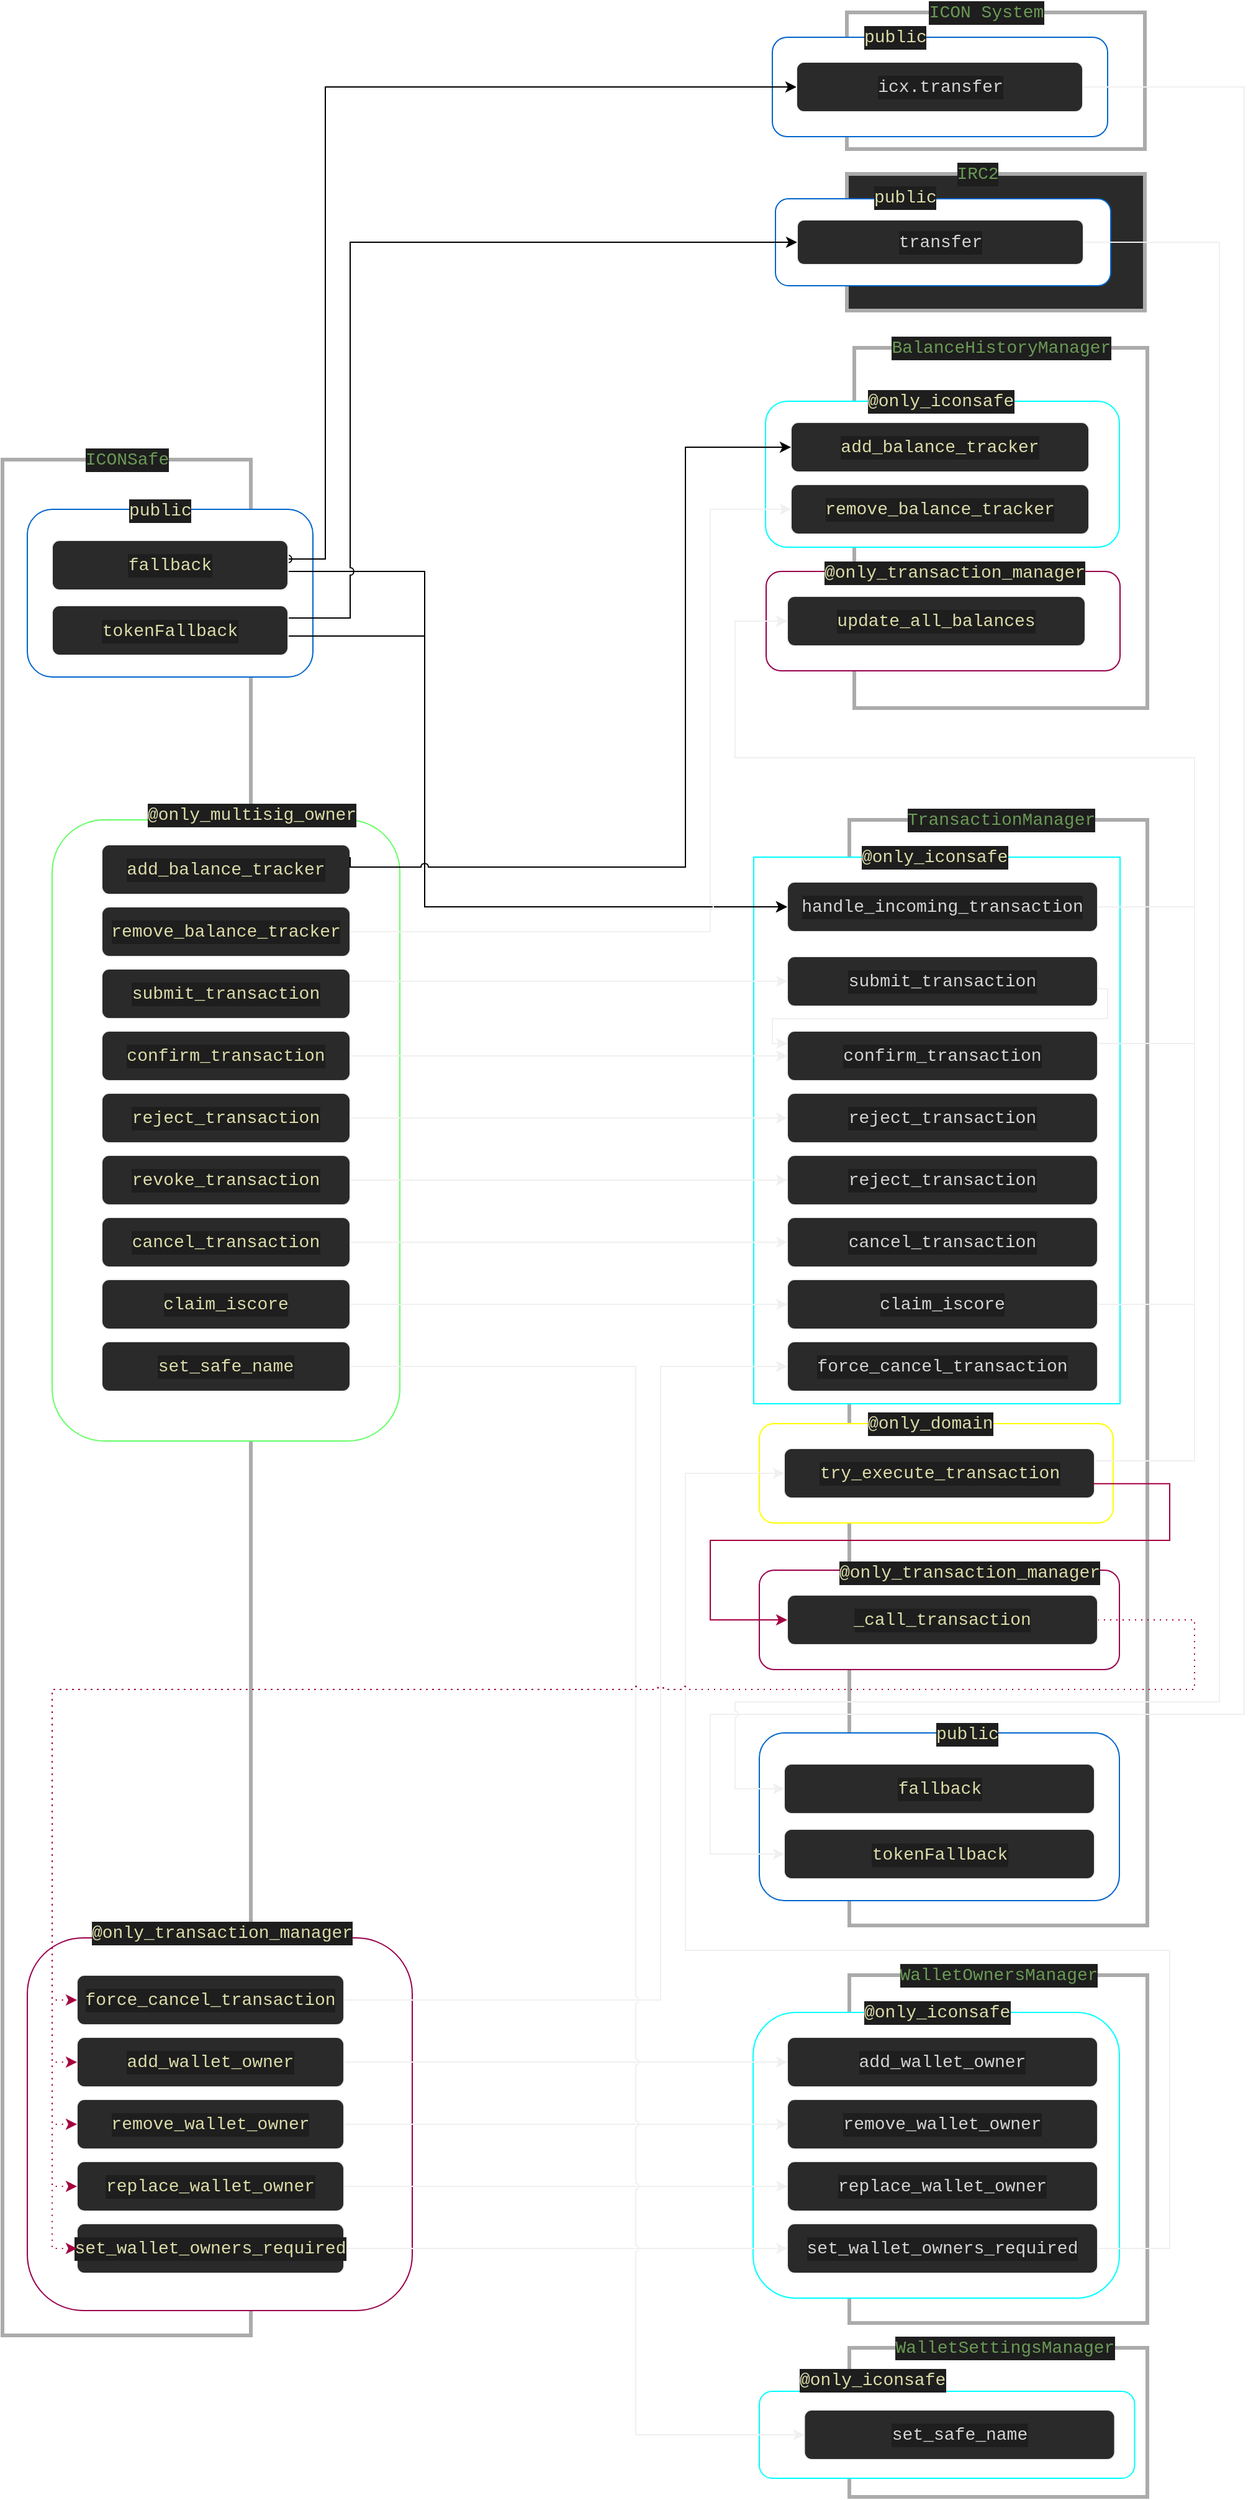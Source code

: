 <mxfile version="14.2.9" type="device"><diagram id="3PLx6Z9ezCaExIfPSAPc" name="Page-1"><mxGraphModel dx="4264" dy="1872" grid="1" gridSize="10" guides="1" tooltips="1" connect="1" arrows="1" fold="1" page="1" pageScale="1" pageWidth="827" pageHeight="1169" math="0" shadow="0"><root><mxCell id="0"/><mxCell id="1" parent="0"/><mxCell id="KZ_YXVSTUZwmp1JIimxq-86" value="" style="rounded=0;whiteSpace=wrap;html=1;strokeColor=#ABABAB;strokeWidth=3;" vertex="1" parent="1"><mxGeometry x="612" y="1910" width="240" height="120" as="geometry"/></mxCell><mxCell id="KZ_YXVSTUZwmp1JIimxq-148" value="" style="rounded=1;whiteSpace=wrap;html=1;strokeColor=#00FFFF;glass=0;" vertex="1" parent="1"><mxGeometry x="539.5" y="1945" width="302.25" height="70" as="geometry"/></mxCell><mxCell id="KZ_YXVSTUZwmp1JIimxq-20" value="" style="rounded=0;whiteSpace=wrap;html=1;fillColor=#2a2a2a;strokeColor=#ABABAB;strokeWidth=3;" vertex="1" parent="1"><mxGeometry x="610" y="160" width="240" height="110" as="geometry"/></mxCell><mxCell id="KZ_YXVSTUZwmp1JIimxq-145" value="" style="rounded=1;whiteSpace=wrap;html=1;strokeColor=#0066CC;" vertex="1" parent="1"><mxGeometry x="552.5" y="180" width="270" height="70" as="geometry"/></mxCell><mxCell id="KZ_YXVSTUZwmp1JIimxq-14" value="" style="rounded=0;whiteSpace=wrap;html=1;strokeColor=#ABABAB;strokeWidth=3;" vertex="1" parent="1"><mxGeometry x="610" y="30" width="240" height="110" as="geometry"/></mxCell><mxCell id="KZ_YXVSTUZwmp1JIimxq-144" value="" style="rounded=1;whiteSpace=wrap;html=1;strokeColor=#0066CC;" vertex="1" parent="1"><mxGeometry x="550" y="50" width="270" height="80" as="geometry"/></mxCell><mxCell id="4PgY4dzbG93EvaSsA1dS-1" value="" style="rounded=0;whiteSpace=wrap;html=1;strokeColor=#ABABAB;strokeWidth=3;" parent="1" vertex="1"><mxGeometry x="-70" y="390" width="200" height="1510" as="geometry"/></mxCell><mxCell id="KZ_YXVSTUZwmp1JIimxq-139" value="" style="rounded=1;whiteSpace=wrap;html=1;strokeColor=#0066CC;" vertex="1" parent="1"><mxGeometry x="-50" y="430" width="230" height="135" as="geometry"/></mxCell><mxCell id="KZ_YXVSTUZwmp1JIimxq-67" value="" style="rounded=0;whiteSpace=wrap;html=1;strokeColor=#ABABAB;strokeWidth=3;" vertex="1" parent="1"><mxGeometry x="612" y="1610" width="240" height="280" as="geometry"/></mxCell><mxCell id="KZ_YXVSTUZwmp1JIimxq-137" value="" style="rounded=1;whiteSpace=wrap;html=1;strokeColor=#00FFFF;glass=0;" vertex="1" parent="1"><mxGeometry x="534.5" y="1640" width="295" height="230" as="geometry"/></mxCell><mxCell id="KZ_YXVSTUZwmp1JIimxq-138" value="&lt;div style=&quot;color: rgb(212 , 212 , 212) ; background-color: rgb(30 , 30 , 30) ; font-family: &amp;#34;consolas&amp;#34; , &amp;#34;courier new&amp;#34; , monospace ; font-weight: normal ; font-size: 14px ; line-height: 19px&quot;&gt;&lt;div&gt;&lt;span style=&quot;color: #dcdcaa&quot;&gt;@only_iconsafe&lt;/span&gt;&lt;/div&gt;&lt;/div&gt;" style="text;whiteSpace=wrap;html=1;" vertex="1" parent="1"><mxGeometry x="621.75" y="1624" width="130.5" height="30" as="geometry"/></mxCell><mxCell id="4PgY4dzbG93EvaSsA1dS-7" value="" style="rounded=0;whiteSpace=wrap;html=1;strokeColor=#ABABAB;strokeWidth=3;" parent="1" vertex="1"><mxGeometry x="612" y="680" width="240" height="890" as="geometry"/></mxCell><mxCell id="KZ_YXVSTUZwmp1JIimxq-134" value="" style="rounded=0;whiteSpace=wrap;html=1;strokeColor=#00FFFF;glass=0;" vertex="1" parent="1"><mxGeometry x="535" y="710" width="295" height="440" as="geometry"/></mxCell><mxCell id="KZ_YXVSTUZwmp1JIimxq-129" value="" style="rounded=1;whiteSpace=wrap;html=1;strokeColor=#0066CC;" vertex="1" parent="1"><mxGeometry x="539.5" y="1415" width="290" height="135" as="geometry"/></mxCell><mxCell id="KZ_YXVSTUZwmp1JIimxq-127" style="edgeStyle=orthogonalEdgeStyle;rounded=0;sketch=0;jumpStyle=arc;jumpSize=5;orthogonalLoop=1;jettySize=auto;html=1;entryX=0;entryY=0.5;entryDx=0;entryDy=0;shadow=0;startArrow=none;startFill=0;targetPerimeterSpacing=0;strokeColor=#f0f0f0;strokeWidth=1;" edge="1" parent="1" source="KZ_YXVSTUZwmp1JIimxq-16" target="KZ_YXVSTUZwmp1JIimxq-131"><mxGeometry relative="1" as="geometry"><Array as="points"><mxPoint x="930" y="90"/><mxPoint x="930" y="1400"/><mxPoint x="500" y="1400"/><mxPoint x="500" y="1512"/></Array></mxGeometry></mxCell><mxCell id="KZ_YXVSTUZwmp1JIimxq-122" value="" style="rounded=1;whiteSpace=wrap;html=1;strokeColor=#99004D;" vertex="1" parent="1"><mxGeometry x="539.5" y="1284" width="290" height="80" as="geometry"/></mxCell><mxCell id="KZ_YXVSTUZwmp1JIimxq-114" value="" style="rounded=1;whiteSpace=wrap;html=1;strokeColor=#FFFF00;" vertex="1" parent="1"><mxGeometry x="539.5" y="1166" width="285" height="80" as="geometry"/></mxCell><mxCell id="KZ_YXVSTUZwmp1JIimxq-115" value="&lt;div style=&quot;color: rgb(212 , 212 , 212) ; background-color: rgb(30 , 30 , 30) ; font-family: &amp;#34;consolas&amp;#34; , &amp;#34;courier new&amp;#34; , monospace ; font-weight: normal ; font-size: 14px ; line-height: 19px&quot;&gt;&lt;div&gt;&lt;span style=&quot;color: #dcdcaa&quot;&gt;@only_domain&lt;/span&gt;&lt;/div&gt;&lt;/div&gt;" style="text;whiteSpace=wrap;html=1;" vertex="1" parent="1"><mxGeometry x="624.5" y="1150" width="70" height="30" as="geometry"/></mxCell><mxCell id="KZ_YXVSTUZwmp1JIimxq-26" value="" style="rounded=0;whiteSpace=wrap;html=1;strokeColor=#ABABAB;strokeWidth=3;" vertex="1" parent="1"><mxGeometry x="616" y="300" width="236" height="290" as="geometry"/></mxCell><mxCell id="KZ_YXVSTUZwmp1JIimxq-112" value="" style="rounded=1;whiteSpace=wrap;html=1;strokeColor=#00FFFF;" vertex="1" parent="1"><mxGeometry x="544.5" y="343" width="285" height="117.5" as="geometry"/></mxCell><mxCell id="KZ_YXVSTUZwmp1JIimxq-102" value="" style="rounded=1;whiteSpace=wrap;html=1;strokeColor=#99004D;" vertex="1" parent="1"><mxGeometry x="545" y="480" width="285" height="80" as="geometry"/></mxCell><mxCell id="KZ_YXVSTUZwmp1JIimxq-27" value="" style="rounded=1;whiteSpace=wrap;html=1;strokeColor=#66FF66;" vertex="1" parent="1"><mxGeometry x="-30" y="680" width="280" height="500" as="geometry"/></mxCell><mxCell id="KZ_YXVSTUZwmp1JIimxq-128" style="edgeStyle=orthogonalEdgeStyle;rounded=0;sketch=0;jumpStyle=arc;jumpSize=5;orthogonalLoop=1;jettySize=auto;html=1;entryX=0;entryY=0.5;entryDx=0;entryDy=0;shadow=0;startArrow=none;startFill=0;targetPerimeterSpacing=0;strokeColor=#f0f0f0;strokeWidth=1;exitX=1;exitY=0.5;exitDx=0;exitDy=0;" edge="1" parent="1" source="KZ_YXVSTUZwmp1JIimxq-21" target="KZ_YXVSTUZwmp1JIimxq-130"><mxGeometry relative="1" as="geometry"><Array as="points"><mxPoint x="910" y="215"/><mxPoint x="910" y="1390"/><mxPoint x="520" y="1390"/><mxPoint x="520" y="1460"/></Array></mxGeometry></mxCell><mxCell id="KZ_YXVSTUZwmp1JIimxq-9" value="&lt;div style=&quot;color: rgb(212 , 212 , 212) ; background-color: rgb(30 , 30 , 30) ; font-family: &amp;#34;consolas&amp;#34; , &amp;#34;courier new&amp;#34; , monospace ; font-weight: normal ; font-size: 14px ; line-height: 19px&quot;&gt;&lt;div&gt;&lt;span style=&quot;color: #6a9955&quot;&gt;ICONSafe&lt;/span&gt;&lt;/div&gt;&lt;/div&gt;" style="text;html=1;align=center;verticalAlign=middle;resizable=0;points=[];autosize=1;" vertex="1" parent="1"><mxGeometry x="-10" y="380" width="80" height="20" as="geometry"/></mxCell><mxCell id="KZ_YXVSTUZwmp1JIimxq-17" style="edgeStyle=orthogonalEdgeStyle;rounded=0;orthogonalLoop=1;jettySize=auto;html=1;entryX=0;entryY=0.5;entryDx=0;entryDy=0;jumpStyle=arc;sketch=0;" edge="1" parent="1" target="KZ_YXVSTUZwmp1JIimxq-16"><mxGeometry relative="1" as="geometry"><mxPoint x="160" y="470" as="sourcePoint"/><Array as="points"><mxPoint x="190" y="470"/><mxPoint x="190" y="90"/></Array></mxGeometry></mxCell><mxCell id="KZ_YXVSTUZwmp1JIimxq-23" style="edgeStyle=orthogonalEdgeStyle;rounded=0;orthogonalLoop=1;jettySize=auto;html=1;entryX=0;entryY=0.5;entryDx=0;entryDy=0;jumpStyle=arc;exitX=1;exitY=0.25;exitDx=0;exitDy=0;" edge="1" parent="1" target="KZ_YXVSTUZwmp1JIimxq-13"><mxGeometry relative="1" as="geometry"><mxPoint x="160" y="462.5" as="sourcePoint"/><mxPoint x="430" y="318" as="targetPoint"/><Array as="points"><mxPoint x="160" y="480"/><mxPoint x="270" y="480"/><mxPoint x="270" y="750"/></Array></mxGeometry></mxCell><mxCell id="KZ_YXVSTUZwmp1JIimxq-106" style="edgeStyle=orthogonalEdgeStyle;rounded=0;sketch=0;jumpStyle=arc;jumpSize=5;orthogonalLoop=1;jettySize=auto;html=1;entryX=0;entryY=0.5;entryDx=0;entryDy=0;shadow=0;startArrow=none;startFill=0;targetPerimeterSpacing=0;strokeColor=#f0f0f0;strokeWidth=1;exitX=1;exitY=0.5;exitDx=0;exitDy=0;" edge="1" parent="1" source="KZ_YXVSTUZwmp1JIimxq-13" target="KZ_YXVSTUZwmp1JIimxq-101"><mxGeometry relative="1" as="geometry"><Array as="points"><mxPoint x="890" y="750"/><mxPoint x="890" y="630"/><mxPoint x="520" y="630"/><mxPoint x="520" y="520"/></Array></mxGeometry></mxCell><mxCell id="KZ_YXVSTUZwmp1JIimxq-13" value="&lt;div&gt;&lt;div style=&quot;color: rgb(212 , 212 , 212) ; background-color: rgb(30 , 30 , 30) ; font-family: &amp;#34;consolas&amp;#34; , &amp;#34;courier new&amp;#34; , monospace ; font-weight: normal ; font-size: 14px ; line-height: 19px&quot;&gt;&lt;div&gt;&lt;span style=&quot;color: #d4d4d4&quot;&gt;handle_incoming_transaction&lt;/span&gt;&lt;/div&gt;&lt;/div&gt;&lt;/div&gt;" style="rounded=1;whiteSpace=wrap;html=1;strokeColor=#f0f0f0;fillColor=#2a2a2a;" vertex="1" parent="1"><mxGeometry x="562" y="730" width="250" height="40" as="geometry"/></mxCell><mxCell id="KZ_YXVSTUZwmp1JIimxq-16" value="&lt;div style=&quot;color: rgb(212 , 212 , 212) ; background-color: rgb(30 , 30 , 30) ; font-family: &amp;#34;consolas&amp;#34; , &amp;#34;courier new&amp;#34; , monospace ; font-weight: normal ; font-size: 14px ; line-height: 19px&quot;&gt;&lt;div&gt;&lt;span style=&quot;color: #d4d4d4&quot;&gt;icx.transfer&lt;/span&gt;&lt;/div&gt;&lt;/div&gt;" style="rounded=1;whiteSpace=wrap;html=1;strokeColor=#f0f0f0;fillColor=#2a2a2a;" vertex="1" parent="1"><mxGeometry x="569.5" y="70" width="230.5" height="40" as="geometry"/></mxCell><mxCell id="KZ_YXVSTUZwmp1JIimxq-22" style="edgeStyle=orthogonalEdgeStyle;rounded=0;orthogonalLoop=1;jettySize=auto;html=1;exitX=0.994;exitY=0.613;exitDx=0;exitDy=0;entryX=0;entryY=0.5;entryDx=0;entryDy=0;jumpStyle=arc;exitPerimeter=0;" edge="1" parent="1" source="KZ_YXVSTUZwmp1JIimxq-141" target="KZ_YXVSTUZwmp1JIimxq-13"><mxGeometry relative="1" as="geometry"><mxPoint x="161.85" y="548.25" as="sourcePoint"/><mxPoint x="440" y="300" as="targetPoint"/><Array as="points"><mxPoint x="270" y="532"/><mxPoint x="270" y="750"/></Array></mxGeometry></mxCell><mxCell id="KZ_YXVSTUZwmp1JIimxq-24" style="edgeStyle=orthogonalEdgeStyle;rounded=0;orthogonalLoop=1;jettySize=auto;html=1;entryX=0;entryY=0.5;entryDx=0;entryDy=0;jumpStyle=arc;exitX=1;exitY=0.25;exitDx=0;exitDy=0;" edge="1" parent="1" source="KZ_YXVSTUZwmp1JIimxq-141" target="KZ_YXVSTUZwmp1JIimxq-21"><mxGeometry relative="1" as="geometry"><mxPoint x="162.5" y="565" as="sourcePoint"/><Array as="points"><mxPoint x="210" y="518"/><mxPoint x="210" y="215"/></Array></mxGeometry></mxCell><mxCell id="KZ_YXVSTUZwmp1JIimxq-21" value="&lt;div style=&quot;color: rgb(212 , 212 , 212) ; background-color: rgb(30 , 30 , 30) ; font-family: &amp;#34;consolas&amp;#34; , &amp;#34;courier new&amp;#34; , monospace ; font-weight: normal ; font-size: 14px ; line-height: 19px&quot;&gt;&lt;div&gt;&lt;span style=&quot;color: #d4d4d4&quot;&gt;transfer&lt;/span&gt;&lt;/div&gt;&lt;/div&gt;" style="rounded=1;whiteSpace=wrap;html=1;strokeColor=#f0f0f0;fillColor=#2a2a2a;" vertex="1" parent="1"><mxGeometry x="570" y="197" width="230.5" height="36" as="geometry"/></mxCell><mxCell id="KZ_YXVSTUZwmp1JIimxq-25" value="&lt;div style=&quot;color: rgb(212 , 212 , 212) ; background-color: rgb(30 , 30 , 30) ; font-family: &amp;#34;consolas&amp;#34; , &amp;#34;courier new&amp;#34; , monospace ; font-weight: normal ; font-size: 14px ; line-height: 19px&quot;&gt;&lt;div&gt;&lt;span style=&quot;color: #dcdcaa&quot;&gt;add_balance_tracker&lt;/span&gt;&lt;/div&gt;&lt;/div&gt;" style="rounded=1;whiteSpace=wrap;html=1;strokeColor=#f0f0f0;fillColor=#2a2a2a;" vertex="1" parent="1"><mxGeometry x="10" y="700" width="200" height="40" as="geometry"/></mxCell><mxCell id="KZ_YXVSTUZwmp1JIimxq-12" value="&lt;div style=&quot;color: rgb(212 , 212 , 212) ; background-color: rgb(30 , 30 , 30) ; font-family: &amp;#34;consolas&amp;#34; , &amp;#34;courier new&amp;#34; , monospace ; font-weight: normal ; font-size: 14px ; line-height: 19px&quot;&gt;&lt;div&gt;&lt;span style=&quot;color: #6a9955&quot;&gt;TransactionManager&lt;/span&gt;&lt;/div&gt;&lt;/div&gt;" style="text;html=1;align=center;verticalAlign=middle;resizable=0;points=[];autosize=1;" vertex="1" parent="1"><mxGeometry x="654" y="670" width="160" height="20" as="geometry"/></mxCell><mxCell id="KZ_YXVSTUZwmp1JIimxq-28" value="&lt;div style=&quot;color: rgb(212 , 212 , 212) ; background-color: rgb(30 , 30 , 30) ; font-family: &amp;#34;consolas&amp;#34; , &amp;#34;courier new&amp;#34; , monospace ; font-weight: normal ; font-size: 14px ; line-height: 19px&quot;&gt;&lt;div&gt;&lt;span style=&quot;color: #dcdcaa&quot;&gt;@only_multisig_owner&lt;/span&gt;&lt;/div&gt;&lt;/div&gt;" style="text;whiteSpace=wrap;html=1;" vertex="1" parent="1"><mxGeometry x="45" y="660" width="180" height="30" as="geometry"/></mxCell><mxCell id="KZ_YXVSTUZwmp1JIimxq-31" value="&lt;div&gt;&lt;div style=&quot;color: rgb(212 , 212 , 212) ; background-color: rgb(30 , 30 , 30) ; font-family: &amp;#34;consolas&amp;#34; , &amp;#34;courier new&amp;#34; , monospace ; font-weight: normal ; font-size: 14px ; line-height: 19px&quot;&gt;&lt;div&gt;&lt;div style=&quot;color: rgb(212 , 212 , 212) ; background-color: rgb(30 , 30 , 30) ; font-family: &amp;#34;consolas&amp;#34; , &amp;#34;courier new&amp;#34; , monospace ; font-weight: normal ; font-size: 14px ; line-height: 19px&quot;&gt;&lt;div&gt;&lt;span style=&quot;color: #dcdcaa&quot;&gt;add_balance_tracker&lt;/span&gt;&lt;/div&gt;&lt;/div&gt;&lt;/div&gt;&lt;/div&gt;&lt;/div&gt;" style="rounded=1;whiteSpace=wrap;html=1;strokeColor=#f0f0f0;fillColor=#2a2a2a;" vertex="1" parent="1"><mxGeometry x="565" y="360" width="240" height="40" as="geometry"/></mxCell><mxCell id="KZ_YXVSTUZwmp1JIimxq-37" style="edgeStyle=orthogonalEdgeStyle;rounded=0;orthogonalLoop=1;jettySize=auto;html=1;exitX=1;exitY=0.25;exitDx=0;exitDy=0;entryX=0;entryY=0.5;entryDx=0;entryDy=0;jumpStyle=arc;sketch=0;" edge="1" parent="1" source="KZ_YXVSTUZwmp1JIimxq-25" target="KZ_YXVSTUZwmp1JIimxq-31"><mxGeometry relative="1" as="geometry"><mxPoint x="239.35" y="708.1" as="sourcePoint"/><mxPoint x="520" y="510" as="targetPoint"/><Array as="points"><mxPoint x="210" y="718"/><mxPoint x="480" y="718"/><mxPoint x="480" y="380"/></Array></mxGeometry></mxCell><mxCell id="KZ_YXVSTUZwmp1JIimxq-40" style="edgeStyle=orthogonalEdgeStyle;rounded=0;sketch=0;jumpStyle=arc;jumpSize=5;orthogonalLoop=1;jettySize=auto;html=1;entryX=0;entryY=0.5;entryDx=0;entryDy=0;startArrow=none;startFill=0;targetPerimeterSpacing=0;strokeColor=#f0f0f0;strokeWidth=1;shadow=0;exitX=1;exitY=0.5;exitDx=0;exitDy=0;" edge="1" parent="1" source="KZ_YXVSTUZwmp1JIimxq-38" target="KZ_YXVSTUZwmp1JIimxq-39"><mxGeometry relative="1" as="geometry"><Array as="points"><mxPoint x="500" y="770"/><mxPoint x="500" y="430"/></Array></mxGeometry></mxCell><mxCell id="KZ_YXVSTUZwmp1JIimxq-38" value="&lt;div style=&quot;color: rgb(212 , 212 , 212) ; background-color: rgb(30 , 30 , 30) ; font-family: &amp;#34;consolas&amp;#34; , &amp;#34;courier new&amp;#34; , monospace ; font-weight: normal ; font-size: 14px ; line-height: 19px&quot;&gt;&lt;div&gt;&lt;div style=&quot;color: rgb(212 , 212 , 212) ; background-color: rgb(30 , 30 , 30) ; font-family: &amp;#34;consolas&amp;#34; , &amp;#34;courier new&amp;#34; , monospace ; font-weight: normal ; font-size: 14px ; line-height: 19px&quot;&gt;&lt;div&gt;&lt;span style=&quot;color: #dcdcaa&quot;&gt;remove_balance_tracker&lt;/span&gt;&lt;/div&gt;&lt;/div&gt;&lt;/div&gt;&lt;/div&gt;" style="rounded=1;whiteSpace=wrap;html=1;strokeColor=#f0f0f0;fillColor=#2a2a2a;" vertex="1" parent="1"><mxGeometry x="10" y="750" width="200" height="40" as="geometry"/></mxCell><mxCell id="KZ_YXVSTUZwmp1JIimxq-39" value="&lt;div style=&quot;color: rgb(212 , 212 , 212) ; background-color: rgb(30 , 30 , 30) ; font-family: &amp;#34;consolas&amp;#34; , &amp;#34;courier new&amp;#34; , monospace ; font-weight: normal ; font-size: 14px ; line-height: 19px&quot;&gt;&lt;div&gt;&lt;div style=&quot;color: rgb(212 , 212 , 212) ; background-color: rgb(30 , 30 , 30) ; font-family: &amp;#34;consolas&amp;#34; , &amp;#34;courier new&amp;#34; , monospace ; font-weight: normal ; font-size: 14px ; line-height: 19px&quot;&gt;&lt;div&gt;&lt;span style=&quot;color: #dcdcaa&quot;&gt;remove_balance_tracker&lt;/span&gt;&lt;/div&gt;&lt;/div&gt;&lt;/div&gt;&lt;/div&gt;" style="rounded=1;whiteSpace=wrap;html=1;strokeColor=#f0f0f0;fillColor=#2a2a2a;" vertex="1" parent="1"><mxGeometry x="565" y="410" width="240" height="40" as="geometry"/></mxCell><mxCell id="KZ_YXVSTUZwmp1JIimxq-50" style="edgeStyle=orthogonalEdgeStyle;rounded=0;sketch=0;jumpStyle=arc;jumpSize=5;orthogonalLoop=1;jettySize=auto;html=1;entryX=0;entryY=0.5;entryDx=0;entryDy=0;shadow=0;startArrow=none;startFill=0;targetPerimeterSpacing=0;strokeColor=#f0f0f0;strokeWidth=1;exitX=1;exitY=0.5;exitDx=0;exitDy=0;" edge="1" parent="1" source="KZ_YXVSTUZwmp1JIimxq-42" target="KZ_YXVSTUZwmp1JIimxq-49"><mxGeometry relative="1" as="geometry"><Array as="points"><mxPoint x="210" y="810"/></Array></mxGeometry></mxCell><mxCell id="KZ_YXVSTUZwmp1JIimxq-42" value="&lt;div style=&quot;color: rgb(212 , 212 , 212) ; background-color: rgb(30 , 30 , 30) ; font-family: &amp;#34;consolas&amp;#34; , &amp;#34;courier new&amp;#34; , monospace ; font-weight: normal ; font-size: 14px ; line-height: 19px&quot;&gt;&lt;div&gt;&lt;span style=&quot;color: #dcdcaa&quot;&gt;submit_transaction&lt;/span&gt;&lt;/div&gt;&lt;/div&gt;" style="rounded=1;whiteSpace=wrap;html=1;strokeColor=#f0f0f0;fillColor=#2a2a2a;" vertex="1" parent="1"><mxGeometry x="10" y="800" width="200" height="40" as="geometry"/></mxCell><mxCell id="KZ_YXVSTUZwmp1JIimxq-43" value="" style="rounded=1;whiteSpace=wrap;html=1;strokeColor=#99004D;" vertex="1" parent="1"><mxGeometry x="-50" y="1580" width="310" height="300" as="geometry"/></mxCell><mxCell id="KZ_YXVSTUZwmp1JIimxq-44" value="&lt;div style=&quot;color: rgb(212 , 212 , 212) ; background-color: rgb(30 , 30 , 30) ; font-family: &amp;#34;consolas&amp;#34; , &amp;#34;courier new&amp;#34; , monospace ; font-weight: normal ; font-size: 14px ; line-height: 19px&quot;&gt;&lt;div&gt;&lt;span style=&quot;color: #dcdcaa&quot;&gt;@only_transaction_manager&lt;/span&gt;&lt;/div&gt;&lt;/div&gt;" style="text;whiteSpace=wrap;html=1;" vertex="1" parent="1"><mxGeometry y="1560" width="180" height="30" as="geometry"/></mxCell><mxCell id="KZ_YXVSTUZwmp1JIimxq-47" style="edgeStyle=orthogonalEdgeStyle;rounded=0;sketch=0;jumpStyle=arc;jumpSize=5;orthogonalLoop=1;jettySize=auto;html=1;entryX=0;entryY=0.5;entryDx=0;entryDy=0;shadow=0;startArrow=none;startFill=0;targetPerimeterSpacing=0;strokeColor=#f0f0f0;strokeWidth=1;" edge="1" parent="1" source="KZ_YXVSTUZwmp1JIimxq-45" target="KZ_YXVSTUZwmp1JIimxq-46"><mxGeometry relative="1" as="geometry"><Array as="points"><mxPoint x="460" y="1630"/><mxPoint x="460" y="1120"/></Array></mxGeometry></mxCell><mxCell id="KZ_YXVSTUZwmp1JIimxq-45" value="&lt;div style=&quot;color: rgb(212 , 212 , 212) ; background-color: rgb(30 , 30 , 30) ; font-family: &amp;#34;consolas&amp;#34; , &amp;#34;courier new&amp;#34; , monospace ; font-weight: normal ; font-size: 14px ; line-height: 19px&quot;&gt;&lt;div&gt;&lt;div style=&quot;color: rgb(212 , 212 , 212) ; background-color: rgb(30 , 30 , 30) ; font-family: &amp;#34;consolas&amp;#34; , &amp;#34;courier new&amp;#34; , monospace ; font-weight: normal ; font-size: 14px ; line-height: 19px&quot;&gt;&lt;div&gt;&lt;div style=&quot;color: rgb(212 , 212 , 212) ; background-color: rgb(30 , 30 , 30) ; font-family: &amp;#34;consolas&amp;#34; , &amp;#34;courier new&amp;#34; , monospace ; font-weight: normal ; font-size: 14px ; line-height: 19px&quot;&gt;&lt;div&gt;&lt;span style=&quot;color: #dcdcaa&quot;&gt;force_cancel_transaction&lt;/span&gt;&lt;/div&gt;&lt;/div&gt;&lt;/div&gt;&lt;/div&gt;&lt;/div&gt;&lt;/div&gt;" style="rounded=1;whiteSpace=wrap;html=1;strokeColor=#f0f0f0;fillColor=#2a2a2a;" vertex="1" parent="1"><mxGeometry x="-10" y="1610" width="215" height="40" as="geometry"/></mxCell><mxCell id="KZ_YXVSTUZwmp1JIimxq-46" value="&lt;div style=&quot;color: rgb(212 , 212 , 212) ; background-color: rgb(30 , 30 , 30) ; font-family: &amp;#34;consolas&amp;#34; , &amp;#34;courier new&amp;#34; , monospace ; font-weight: normal ; font-size: 14px ; line-height: 19px&quot;&gt;&lt;div&gt;&lt;span style=&quot;color: #d4d4d4&quot;&gt;force_cancel_transaction&lt;/span&gt;&lt;/div&gt;&lt;/div&gt;" style="rounded=1;whiteSpace=wrap;html=1;strokeColor=#f0f0f0;fillColor=#2a2a2a;" vertex="1" parent="1"><mxGeometry x="562" y="1100" width="250" height="40" as="geometry"/></mxCell><mxCell id="KZ_YXVSTUZwmp1JIimxq-49" value="&lt;div style=&quot;color: rgb(212 , 212 , 212) ; background-color: rgb(30 , 30 , 30) ; font-family: &amp;#34;consolas&amp;#34; , &amp;#34;courier new&amp;#34; , monospace ; font-weight: normal ; font-size: 14px ; line-height: 19px&quot;&gt;&lt;div&gt;&lt;span style=&quot;color: #d4d4d4&quot;&gt;submit_transaction&lt;/span&gt;&lt;/div&gt;&lt;/div&gt;" style="rounded=1;whiteSpace=wrap;html=1;strokeColor=#f0f0f0;fillColor=#2a2a2a;" vertex="1" parent="1"><mxGeometry x="562" y="790" width="250" height="40" as="geometry"/></mxCell><mxCell id="KZ_YXVSTUZwmp1JIimxq-54" style="edgeStyle=orthogonalEdgeStyle;rounded=0;sketch=0;jumpStyle=arc;jumpSize=5;orthogonalLoop=1;jettySize=auto;html=1;entryX=0;entryY=0.5;entryDx=0;entryDy=0;shadow=0;startArrow=none;startFill=0;targetPerimeterSpacing=0;strokeColor=#f0f0f0;strokeWidth=1;exitX=1;exitY=0.5;exitDx=0;exitDy=0;" edge="1" parent="1" source="KZ_YXVSTUZwmp1JIimxq-52" target="KZ_YXVSTUZwmp1JIimxq-53"><mxGeometry relative="1" as="geometry"><Array as="points"><mxPoint x="470" y="870"/><mxPoint x="470" y="870"/></Array></mxGeometry></mxCell><mxCell id="KZ_YXVSTUZwmp1JIimxq-52" value="&lt;div style=&quot;color: rgb(212 , 212 , 212) ; background-color: rgb(30 , 30 , 30) ; font-family: &amp;#34;consolas&amp;#34; , &amp;#34;courier new&amp;#34; , monospace ; font-weight: normal ; font-size: 14px ; line-height: 19px&quot;&gt;&lt;div&gt;&lt;span style=&quot;color: #dcdcaa&quot;&gt;confirm_transaction&lt;/span&gt;&lt;/div&gt;&lt;/div&gt;" style="rounded=1;whiteSpace=wrap;html=1;strokeColor=#f0f0f0;fillColor=#2a2a2a;" vertex="1" parent="1"><mxGeometry x="10" y="850" width="200" height="40" as="geometry"/></mxCell><mxCell id="KZ_YXVSTUZwmp1JIimxq-108" style="edgeStyle=orthogonalEdgeStyle;rounded=0;sketch=0;jumpStyle=arc;jumpSize=5;orthogonalLoop=1;jettySize=auto;html=1;entryX=0;entryY=0.5;entryDx=0;entryDy=0;shadow=0;startArrow=none;startFill=0;targetPerimeterSpacing=0;strokeColor=#f0f0f0;strokeWidth=1;exitX=1;exitY=0.25;exitDx=0;exitDy=0;" edge="1" parent="1" source="KZ_YXVSTUZwmp1JIimxq-53" target="KZ_YXVSTUZwmp1JIimxq-101"><mxGeometry relative="1" as="geometry"><Array as="points"><mxPoint x="890" y="860"/><mxPoint x="890" y="630"/><mxPoint x="520" y="630"/><mxPoint x="520" y="520"/></Array></mxGeometry></mxCell><mxCell id="KZ_YXVSTUZwmp1JIimxq-136" style="edgeStyle=orthogonalEdgeStyle;rounded=0;sketch=0;jumpStyle=arc;jumpSize=5;orthogonalLoop=1;jettySize=auto;html=1;entryX=0;entryY=0.25;entryDx=0;entryDy=0;shadow=0;startArrow=none;startFill=0;targetPerimeterSpacing=0;strokeColor=#f0f0f0;strokeWidth=1;exitX=1.002;exitY=0.391;exitDx=0;exitDy=0;exitPerimeter=0;" edge="1" parent="1" source="KZ_YXVSTUZwmp1JIimxq-49" target="KZ_YXVSTUZwmp1JIimxq-53"><mxGeometry relative="1" as="geometry"><Array as="points"><mxPoint x="813" y="816"/><mxPoint x="820" y="816"/><mxPoint x="820" y="840"/><mxPoint x="550" y="840"/><mxPoint x="550" y="860"/></Array></mxGeometry></mxCell><mxCell id="KZ_YXVSTUZwmp1JIimxq-53" value="&lt;div style=&quot;color: rgb(212 , 212 , 212) ; background-color: rgb(30 , 30 , 30) ; font-family: &amp;#34;consolas&amp;#34; , &amp;#34;courier new&amp;#34; , monospace ; font-weight: normal ; font-size: 14px ; line-height: 19px&quot;&gt;&lt;div&gt;&lt;span style=&quot;color: #d4d4d4&quot;&gt;confirm_transaction&lt;/span&gt;&lt;/div&gt;&lt;/div&gt;" style="rounded=1;whiteSpace=wrap;html=1;strokeColor=#f0f0f0;fillColor=#2a2a2a;" vertex="1" parent="1"><mxGeometry x="562" y="850" width="250" height="40" as="geometry"/></mxCell><mxCell id="KZ_YXVSTUZwmp1JIimxq-57" style="edgeStyle=orthogonalEdgeStyle;rounded=0;sketch=0;jumpStyle=arc;jumpSize=5;orthogonalLoop=1;jettySize=auto;html=1;entryX=0;entryY=0.5;entryDx=0;entryDy=0;shadow=0;startArrow=none;startFill=0;targetPerimeterSpacing=0;strokeColor=#f0f0f0;strokeWidth=1;" edge="1" parent="1" source="KZ_YXVSTUZwmp1JIimxq-55" target="KZ_YXVSTUZwmp1JIimxq-56"><mxGeometry relative="1" as="geometry"><Array as="points"><mxPoint x="562" y="920"/></Array></mxGeometry></mxCell><mxCell id="KZ_YXVSTUZwmp1JIimxq-55" value="&lt;div style=&quot;color: rgb(212 , 212 , 212) ; background-color: rgb(30 , 30 , 30) ; font-family: &amp;#34;consolas&amp;#34; , &amp;#34;courier new&amp;#34; , monospace ; font-weight: normal ; font-size: 14px ; line-height: 19px&quot;&gt;&lt;div&gt;&lt;span style=&quot;color: #dcdcaa&quot;&gt;reject_transaction&lt;/span&gt;&lt;/div&gt;&lt;/div&gt;" style="rounded=1;whiteSpace=wrap;html=1;strokeColor=#f0f0f0;fillColor=#2a2a2a;" vertex="1" parent="1"><mxGeometry x="10" y="900" width="200" height="40" as="geometry"/></mxCell><mxCell id="KZ_YXVSTUZwmp1JIimxq-56" value="&lt;div style=&quot;color: rgb(212 , 212 , 212) ; background-color: rgb(30 , 30 , 30) ; font-family: &amp;#34;consolas&amp;#34; , &amp;#34;courier new&amp;#34; , monospace ; font-weight: normal ; font-size: 14px ; line-height: 19px&quot;&gt;&lt;div&gt;&lt;span style=&quot;color: #d4d4d4&quot;&gt;reject_transaction&lt;/span&gt;&lt;/div&gt;&lt;/div&gt;" style="rounded=1;whiteSpace=wrap;html=1;strokeColor=#f0f0f0;fillColor=#2a2a2a;" vertex="1" parent="1"><mxGeometry x="562" y="900" width="250" height="40" as="geometry"/></mxCell><mxCell id="KZ_YXVSTUZwmp1JIimxq-60" style="edgeStyle=orthogonalEdgeStyle;rounded=0;sketch=0;jumpStyle=arc;jumpSize=5;orthogonalLoop=1;jettySize=auto;html=1;entryX=0;entryY=0.5;entryDx=0;entryDy=0;shadow=0;startArrow=none;startFill=0;targetPerimeterSpacing=0;strokeColor=#f0f0f0;strokeWidth=1;" edge="1" parent="1" source="KZ_YXVSTUZwmp1JIimxq-58" target="KZ_YXVSTUZwmp1JIimxq-59"><mxGeometry relative="1" as="geometry"><Array as="points"><mxPoint x="562" y="970"/></Array></mxGeometry></mxCell><mxCell id="KZ_YXVSTUZwmp1JIimxq-58" value="&lt;div style=&quot;color: rgb(212 , 212 , 212) ; background-color: rgb(30 , 30 , 30) ; font-family: &amp;#34;consolas&amp;#34; , &amp;#34;courier new&amp;#34; , monospace ; font-weight: normal ; font-size: 14px ; line-height: 19px&quot;&gt;&lt;div&gt;&lt;span style=&quot;color: #dcdcaa&quot;&gt;revoke_transaction&lt;/span&gt;&lt;/div&gt;&lt;/div&gt;" style="rounded=1;whiteSpace=wrap;html=1;strokeColor=#f0f0f0;fillColor=#2a2a2a;" vertex="1" parent="1"><mxGeometry x="10" y="950" width="200" height="40" as="geometry"/></mxCell><mxCell id="KZ_YXVSTUZwmp1JIimxq-59" value="&lt;div style=&quot;color: rgb(212 , 212 , 212) ; background-color: rgb(30 , 30 , 30) ; font-family: &amp;#34;consolas&amp;#34; , &amp;#34;courier new&amp;#34; , monospace ; font-weight: normal ; font-size: 14px ; line-height: 19px&quot;&gt;&lt;div&gt;&lt;span style=&quot;color: #d4d4d4&quot;&gt;reject_transaction&lt;/span&gt;&lt;/div&gt;&lt;/div&gt;" style="rounded=1;whiteSpace=wrap;html=1;strokeColor=#f0f0f0;fillColor=#2a2a2a;" vertex="1" parent="1"><mxGeometry x="562" y="950" width="250" height="40" as="geometry"/></mxCell><mxCell id="KZ_YXVSTUZwmp1JIimxq-63" style="edgeStyle=orthogonalEdgeStyle;rounded=0;sketch=0;jumpStyle=arc;jumpSize=5;orthogonalLoop=1;jettySize=auto;html=1;entryX=0;entryY=0.5;entryDx=0;entryDy=0;shadow=0;startArrow=none;startFill=0;targetPerimeterSpacing=0;strokeColor=#f0f0f0;strokeWidth=1;" edge="1" parent="1" source="KZ_YXVSTUZwmp1JIimxq-61" target="KZ_YXVSTUZwmp1JIimxq-62"><mxGeometry relative="1" as="geometry"><Array as="points"><mxPoint x="562" y="1020"/></Array></mxGeometry></mxCell><mxCell id="KZ_YXVSTUZwmp1JIimxq-61" value="&lt;div style=&quot;color: rgb(212 , 212 , 212) ; background-color: rgb(30 , 30 , 30) ; font-family: &amp;#34;consolas&amp;#34; , &amp;#34;courier new&amp;#34; , monospace ; font-weight: normal ; font-size: 14px ; line-height: 19px&quot;&gt;&lt;div&gt;&lt;span style=&quot;color: #dcdcaa&quot;&gt;cancel_transaction&lt;/span&gt;&lt;/div&gt;&lt;/div&gt;" style="rounded=1;whiteSpace=wrap;html=1;strokeColor=#f0f0f0;fillColor=#2a2a2a;" vertex="1" parent="1"><mxGeometry x="10" y="1000" width="200" height="40" as="geometry"/></mxCell><mxCell id="KZ_YXVSTUZwmp1JIimxq-62" value="&lt;div style=&quot;color: rgb(212 , 212 , 212) ; background-color: rgb(30 , 30 , 30) ; font-family: &amp;#34;consolas&amp;#34; , &amp;#34;courier new&amp;#34; , monospace ; font-weight: normal ; font-size: 14px ; line-height: 19px&quot;&gt;&lt;div&gt;&lt;span style=&quot;color: #d4d4d4&quot;&gt;cancel_transaction&lt;/span&gt;&lt;/div&gt;&lt;/div&gt;" style="rounded=1;whiteSpace=wrap;html=1;strokeColor=#f0f0f0;fillColor=#2a2a2a;" vertex="1" parent="1"><mxGeometry x="562" y="1000" width="250" height="40" as="geometry"/></mxCell><mxCell id="KZ_YXVSTUZwmp1JIimxq-66" style="edgeStyle=orthogonalEdgeStyle;rounded=0;sketch=0;jumpStyle=arc;jumpSize=5;orthogonalLoop=1;jettySize=auto;html=1;entryX=0;entryY=0.5;entryDx=0;entryDy=0;shadow=0;startArrow=none;startFill=0;targetPerimeterSpacing=0;strokeColor=#f0f0f0;strokeWidth=1;" edge="1" parent="1" source="KZ_YXVSTUZwmp1JIimxq-64" target="KZ_YXVSTUZwmp1JIimxq-65"><mxGeometry relative="1" as="geometry"><Array as="points"><mxPoint x="537" y="1070"/></Array></mxGeometry></mxCell><mxCell id="KZ_YXVSTUZwmp1JIimxq-64" value="&lt;div style=&quot;color: rgb(212 , 212 , 212) ; background-color: rgb(30 , 30 , 30) ; font-family: &amp;#34;consolas&amp;#34; , &amp;#34;courier new&amp;#34; , monospace ; font-weight: normal ; font-size: 14px ; line-height: 19px&quot;&gt;&lt;div&gt;&lt;span style=&quot;color: #dcdcaa&quot;&gt;claim_iscore&lt;/span&gt;&lt;/div&gt;&lt;/div&gt;" style="rounded=1;whiteSpace=wrap;html=1;strokeColor=#f0f0f0;fillColor=#2a2a2a;" vertex="1" parent="1"><mxGeometry x="10" y="1050" width="200" height="40" as="geometry"/></mxCell><mxCell id="KZ_YXVSTUZwmp1JIimxq-107" style="edgeStyle=orthogonalEdgeStyle;rounded=0;sketch=0;jumpStyle=arc;jumpSize=5;orthogonalLoop=1;jettySize=auto;html=1;entryX=0;entryY=0.5;entryDx=0;entryDy=0;shadow=0;startArrow=none;startFill=0;targetPerimeterSpacing=0;strokeColor=#f0f0f0;strokeWidth=1;" edge="1" parent="1" source="KZ_YXVSTUZwmp1JIimxq-65" target="KZ_YXVSTUZwmp1JIimxq-101"><mxGeometry relative="1" as="geometry"><Array as="points"><mxPoint x="890" y="1070"/><mxPoint x="890" y="630"/><mxPoint x="520" y="630"/><mxPoint x="520" y="520"/></Array></mxGeometry></mxCell><mxCell id="KZ_YXVSTUZwmp1JIimxq-65" value="&lt;div style=&quot;color: rgb(212 , 212 , 212) ; background-color: rgb(30 , 30 , 30) ; font-family: &amp;#34;consolas&amp;#34; , &amp;#34;courier new&amp;#34; , monospace ; font-weight: normal ; font-size: 14px ; line-height: 19px&quot;&gt;&lt;div&gt;&lt;span style=&quot;color: #d4d4d4&quot;&gt;claim_iscore&lt;/span&gt;&lt;/div&gt;&lt;/div&gt;" style="rounded=1;whiteSpace=wrap;html=1;strokeColor=#f0f0f0;fillColor=#2a2a2a;" vertex="1" parent="1"><mxGeometry x="562" y="1050" width="250" height="40" as="geometry"/></mxCell><mxCell id="KZ_YXVSTUZwmp1JIimxq-68" value="&lt;div style=&quot;color: rgb(212 , 212 , 212) ; background-color: rgb(30 , 30 , 30) ; font-family: &amp;#34;consolas&amp;#34; , &amp;#34;courier new&amp;#34; , monospace ; font-weight: normal ; font-size: 14px ; line-height: 19px&quot;&gt;&lt;div&gt;&lt;span style=&quot;color: #d4d4d4&quot;&gt;add_wallet_owner&lt;/span&gt;&lt;/div&gt;&lt;/div&gt;" style="rounded=1;whiteSpace=wrap;html=1;strokeColor=#f0f0f0;fillColor=#2a2a2a;" vertex="1" parent="1"><mxGeometry x="562" y="1660" width="250" height="40" as="geometry"/></mxCell><mxCell id="KZ_YXVSTUZwmp1JIimxq-69" value="&lt;div style=&quot;color: rgb(212 , 212 , 212) ; background-color: rgb(30 , 30 , 30) ; font-family: &amp;#34;consolas&amp;#34; , &amp;#34;courier new&amp;#34; , monospace ; font-weight: normal ; font-size: 14px ; line-height: 19px&quot;&gt;&lt;div&gt;&lt;span style=&quot;color: #6a9955&quot;&gt;WalletOwnersManager&lt;/span&gt;&lt;/div&gt;&lt;/div&gt;" style="text;html=1;align=center;verticalAlign=middle;resizable=0;points=[];autosize=1;" vertex="1" parent="1"><mxGeometry x="647" y="1600" width="170" height="20" as="geometry"/></mxCell><mxCell id="KZ_YXVSTUZwmp1JIimxq-70" value="&lt;div style=&quot;color: rgb(212 , 212 , 212) ; background-color: rgb(30 , 30 , 30) ; font-family: &amp;#34;consolas&amp;#34; , &amp;#34;courier new&amp;#34; , monospace ; font-weight: normal ; font-size: 14px ; line-height: 19px&quot;&gt;&lt;div&gt;&lt;span style=&quot;color: #d4d4d4&quot;&gt;remove_wallet_owner&lt;/span&gt;&lt;/div&gt;&lt;/div&gt;" style="rounded=1;whiteSpace=wrap;html=1;strokeColor=#f0f0f0;fillColor=#2a2a2a;" vertex="1" parent="1"><mxGeometry x="562" y="1710" width="250" height="40" as="geometry"/></mxCell><mxCell id="KZ_YXVSTUZwmp1JIimxq-71" value="&lt;div style=&quot;color: rgb(212 , 212 , 212) ; background-color: rgb(30 , 30 , 30) ; font-family: &amp;#34;consolas&amp;#34; , &amp;#34;courier new&amp;#34; , monospace ; font-weight: normal ; font-size: 14px ; line-height: 19px&quot;&gt;&lt;div&gt;&lt;span style=&quot;color: #d4d4d4&quot;&gt;replace_wallet_owner&lt;/span&gt;&lt;/div&gt;&lt;/div&gt;" style="rounded=1;whiteSpace=wrap;html=1;strokeColor=#f0f0f0;fillColor=#2a2a2a;" vertex="1" parent="1"><mxGeometry x="562" y="1760" width="250" height="40" as="geometry"/></mxCell><mxCell id="KZ_YXVSTUZwmp1JIimxq-142" style="edgeStyle=orthogonalEdgeStyle;rounded=0;sketch=0;jumpStyle=arc;jumpSize=5;orthogonalLoop=1;jettySize=auto;html=1;entryX=0;entryY=0.5;entryDx=0;entryDy=0;shadow=0;startArrow=none;startFill=0;targetPerimeterSpacing=0;strokeColor=#f0f0f0;strokeWidth=1;" edge="1" parent="1" source="KZ_YXVSTUZwmp1JIimxq-72" target="KZ_YXVSTUZwmp1JIimxq-109"><mxGeometry relative="1" as="geometry"><Array as="points"><mxPoint x="870" y="1830"/><mxPoint x="870" y="1590"/><mxPoint x="480" y="1590"/><mxPoint x="480" y="1206"/></Array></mxGeometry></mxCell><mxCell id="KZ_YXVSTUZwmp1JIimxq-72" value="&lt;div style=&quot;color: rgb(212 , 212 , 212) ; background-color: rgb(30 , 30 , 30) ; font-family: &amp;#34;consolas&amp;#34; , &amp;#34;courier new&amp;#34; , monospace ; font-weight: normal ; font-size: 14px ; line-height: 19px&quot;&gt;&lt;div&gt;&lt;div style=&quot;color: rgb(212 , 212 , 212) ; background-color: rgb(30 , 30 , 30) ; font-family: &amp;#34;consolas&amp;#34; , &amp;#34;courier new&amp;#34; , monospace ; font-weight: normal ; font-size: 14px ; line-height: 19px&quot;&gt;&lt;div&gt;&lt;span style=&quot;color: #d4d4d4&quot;&gt;set_wallet_owners_required&lt;/span&gt;&lt;/div&gt;&lt;/div&gt;&lt;/div&gt;&lt;/div&gt;" style="rounded=1;whiteSpace=wrap;html=1;strokeColor=#f0f0f0;fillColor=#2a2a2a;" vertex="1" parent="1"><mxGeometry x="562" y="1810" width="250" height="40" as="geometry"/></mxCell><mxCell id="KZ_YXVSTUZwmp1JIimxq-78" style="edgeStyle=orthogonalEdgeStyle;rounded=0;sketch=0;jumpStyle=arc;jumpSize=5;orthogonalLoop=1;jettySize=auto;html=1;entryX=0;entryY=0.5;entryDx=0;entryDy=0;shadow=0;startArrow=none;startFill=0;targetPerimeterSpacing=0;strokeColor=#f0f0f0;strokeWidth=1;" edge="1" parent="1" source="KZ_YXVSTUZwmp1JIimxq-77" target="KZ_YXVSTUZwmp1JIimxq-68"><mxGeometry relative="1" as="geometry"><Array as="points"><mxPoint x="500" y="1680"/><mxPoint x="500" y="1680"/></Array></mxGeometry></mxCell><mxCell id="KZ_YXVSTUZwmp1JIimxq-77" value="&lt;div style=&quot;color: rgb(212 , 212 , 212) ; background-color: rgb(30 , 30 , 30) ; font-family: &amp;#34;consolas&amp;#34; , &amp;#34;courier new&amp;#34; , monospace ; font-weight: normal ; font-size: 14px ; line-height: 19px&quot;&gt;&lt;div&gt;&lt;span style=&quot;color: #dcdcaa&quot;&gt;add_wallet_owner&lt;/span&gt;&lt;/div&gt;&lt;/div&gt;" style="rounded=1;whiteSpace=wrap;html=1;strokeColor=#f0f0f0;fillColor=#2a2a2a;" vertex="1" parent="1"><mxGeometry x="-10" y="1660" width="215" height="40" as="geometry"/></mxCell><mxCell id="KZ_YXVSTUZwmp1JIimxq-80" style="edgeStyle=orthogonalEdgeStyle;rounded=0;sketch=0;jumpStyle=arc;jumpSize=5;orthogonalLoop=1;jettySize=auto;html=1;entryX=0;entryY=0.5;entryDx=0;entryDy=0;shadow=0;startArrow=none;startFill=0;targetPerimeterSpacing=0;strokeColor=#f0f0f0;strokeWidth=1;" edge="1" parent="1" source="KZ_YXVSTUZwmp1JIimxq-79" target="KZ_YXVSTUZwmp1JIimxq-70"><mxGeometry relative="1" as="geometry"><Array as="points"><mxPoint x="500" y="1730"/><mxPoint x="500" y="1730"/></Array></mxGeometry></mxCell><mxCell id="KZ_YXVSTUZwmp1JIimxq-79" value="&lt;div style=&quot;color: rgb(212 , 212 , 212) ; background-color: rgb(30 , 30 , 30) ; font-family: &amp;#34;consolas&amp;#34; , &amp;#34;courier new&amp;#34; , monospace ; font-weight: normal ; font-size: 14px ; line-height: 19px&quot;&gt;&lt;div&gt;&lt;span style=&quot;color: #dcdcaa&quot;&gt;remove_wallet_owner&lt;/span&gt;&lt;/div&gt;&lt;/div&gt;" style="rounded=1;whiteSpace=wrap;html=1;strokeColor=#f0f0f0;fillColor=#2a2a2a;" vertex="1" parent="1"><mxGeometry x="-10" y="1710" width="215" height="40" as="geometry"/></mxCell><mxCell id="KZ_YXVSTUZwmp1JIimxq-82" style="edgeStyle=orthogonalEdgeStyle;rounded=0;sketch=0;jumpStyle=arc;jumpSize=5;orthogonalLoop=1;jettySize=auto;html=1;entryX=0;entryY=0.5;entryDx=0;entryDy=0;shadow=0;startArrow=none;startFill=0;targetPerimeterSpacing=0;strokeColor=#f0f0f0;strokeWidth=1;" edge="1" parent="1" source="KZ_YXVSTUZwmp1JIimxq-81" target="KZ_YXVSTUZwmp1JIimxq-71"><mxGeometry relative="1" as="geometry"><Array as="points"><mxPoint x="500" y="1780"/><mxPoint x="500" y="1780"/></Array></mxGeometry></mxCell><mxCell id="KZ_YXVSTUZwmp1JIimxq-81" value="&lt;div style=&quot;color: rgb(212 , 212 , 212) ; background-color: rgb(30 , 30 , 30) ; font-family: &amp;#34;consolas&amp;#34; , &amp;#34;courier new&amp;#34; , monospace ; font-weight: normal ; font-size: 14px ; line-height: 19px&quot;&gt;&lt;div&gt;&lt;span style=&quot;color: #dcdcaa&quot;&gt;replace_wallet_owner&lt;/span&gt;&lt;/div&gt;&lt;/div&gt;" style="rounded=1;whiteSpace=wrap;html=1;strokeColor=#f0f0f0;fillColor=#2a2a2a;" vertex="1" parent="1"><mxGeometry x="-10" y="1760" width="215" height="40" as="geometry"/></mxCell><mxCell id="KZ_YXVSTUZwmp1JIimxq-84" style="edgeStyle=orthogonalEdgeStyle;rounded=0;sketch=0;jumpStyle=arc;jumpSize=5;orthogonalLoop=1;jettySize=auto;html=1;entryX=0;entryY=0.5;entryDx=0;entryDy=0;shadow=0;startArrow=none;startFill=0;targetPerimeterSpacing=0;strokeColor=#f0f0f0;strokeWidth=1;" edge="1" parent="1" source="KZ_YXVSTUZwmp1JIimxq-83" target="KZ_YXVSTUZwmp1JIimxq-72"><mxGeometry relative="1" as="geometry"><Array as="points"><mxPoint x="537" y="1830"/></Array></mxGeometry></mxCell><mxCell id="KZ_YXVSTUZwmp1JIimxq-83" value="&lt;div style=&quot;color: rgb(212 , 212 , 212) ; background-color: rgb(30 , 30 , 30) ; font-family: &amp;#34;consolas&amp;#34; , &amp;#34;courier new&amp;#34; , monospace ; font-weight: normal ; font-size: 14px ; line-height: 19px&quot;&gt;&lt;div&gt;&lt;span style=&quot;color: #dcdcaa&quot;&gt;set_wallet_owners_required&lt;/span&gt;&lt;/div&gt;&lt;/div&gt;" style="rounded=1;whiteSpace=wrap;html=1;strokeColor=#f0f0f0;fillColor=#2a2a2a;" vertex="1" parent="1"><mxGeometry x="-10" y="1810" width="215" height="40" as="geometry"/></mxCell><mxCell id="KZ_YXVSTUZwmp1JIimxq-92" style="edgeStyle=orthogonalEdgeStyle;rounded=0;sketch=0;jumpStyle=arc;jumpSize=5;orthogonalLoop=1;jettySize=auto;html=1;entryX=0;entryY=0.5;entryDx=0;entryDy=0;shadow=0;startArrow=none;startFill=0;targetPerimeterSpacing=0;strokeColor=#f0f0f0;strokeWidth=1;" edge="1" parent="1" source="KZ_YXVSTUZwmp1JIimxq-85" target="KZ_YXVSTUZwmp1JIimxq-87"><mxGeometry relative="1" as="geometry"><Array as="points"><mxPoint x="440" y="1120"/><mxPoint x="440" y="1980"/></Array></mxGeometry></mxCell><mxCell id="KZ_YXVSTUZwmp1JIimxq-85" value="&lt;div style=&quot;color: rgb(212 , 212 , 212) ; background-color: rgb(30 , 30 , 30) ; font-family: &amp;#34;consolas&amp;#34; , &amp;#34;courier new&amp;#34; , monospace ; font-weight: normal ; font-size: 14px ; line-height: 19px&quot;&gt;&lt;div&gt;&lt;span style=&quot;color: #dcdcaa&quot;&gt;set_safe_name&lt;/span&gt;&lt;/div&gt;&lt;/div&gt;" style="rounded=1;whiteSpace=wrap;html=1;strokeColor=#f0f0f0;fillColor=#2a2a2a;" vertex="1" parent="1"><mxGeometry x="10" y="1100" width="200" height="40" as="geometry"/></mxCell><mxCell id="KZ_YXVSTUZwmp1JIimxq-87" value="&lt;div style=&quot;color: rgb(212 , 212 , 212) ; background-color: rgb(30 , 30 , 30) ; font-family: &amp;#34;consolas&amp;#34; , &amp;#34;courier new&amp;#34; , monospace ; font-weight: normal ; font-size: 14px ; line-height: 19px&quot;&gt;&lt;div&gt;&lt;span style=&quot;color: #d4d4d4&quot;&gt;set_safe_name&lt;/span&gt;&lt;/div&gt;&lt;/div&gt;" style="rounded=1;whiteSpace=wrap;html=1;strokeColor=#f0f0f0;fillColor=#2a2a2a;" vertex="1" parent="1"><mxGeometry x="575.75" y="1960" width="250" height="40" as="geometry"/></mxCell><mxCell id="KZ_YXVSTUZwmp1JIimxq-88" value="&lt;div style=&quot;color: rgb(212 , 212 , 212) ; background-color: rgb(30 , 30 , 30) ; font-family: &amp;#34;consolas&amp;#34; , &amp;#34;courier new&amp;#34; , monospace ; font-weight: normal ; font-size: 14px ; line-height: 19px&quot;&gt;&lt;div&gt;&lt;span style=&quot;color: #6a9955&quot;&gt;WalletSettingsManager&lt;/span&gt;&lt;/div&gt;&lt;/div&gt;" style="text;html=1;align=center;verticalAlign=middle;resizable=0;points=[];autosize=1;" vertex="1" parent="1"><mxGeometry x="647" y="1900" width="180" height="20" as="geometry"/></mxCell><mxCell id="KZ_YXVSTUZwmp1JIimxq-94" value="&lt;div style=&quot;color: rgb(212 , 212 , 212) ; background-color: rgb(30 , 30 , 30) ; font-family: &amp;#34;consolas&amp;#34; , &amp;#34;courier new&amp;#34; , monospace ; font-weight: normal ; font-size: 14px ; line-height: 19px&quot;&gt;&lt;div&gt;&lt;span style=&quot;color: #6a9955&quot;&gt;BalanceHistoryManager&lt;/span&gt;&lt;/div&gt;&lt;/div&gt;" style="text;html=1;align=center;verticalAlign=middle;resizable=0;points=[];autosize=1;" vertex="1" parent="1"><mxGeometry x="644" y="290" width="180" height="20" as="geometry"/></mxCell><mxCell id="KZ_YXVSTUZwmp1JIimxq-95" value="&lt;div style=&quot;color: rgb(212 , 212 , 212) ; background-color: rgb(30 , 30 , 30) ; font-family: &amp;#34;consolas&amp;#34; , &amp;#34;courier new&amp;#34; , monospace ; font-weight: normal ; font-size: 14px ; line-height: 19px&quot;&gt;&lt;div&gt;&lt;span style=&quot;color: #6a9955&quot;&gt;IRC2&lt;/span&gt;&lt;/div&gt;&lt;/div&gt;" style="text;html=1;align=center;verticalAlign=middle;resizable=0;points=[];autosize=1;" vertex="1" parent="1"><mxGeometry x="689.5" y="150" width="50" height="20" as="geometry"/></mxCell><mxCell id="KZ_YXVSTUZwmp1JIimxq-99" value="&lt;div style=&quot;color: rgb(212 , 212 , 212) ; background-color: rgb(30 , 30 , 30) ; font-family: &amp;#34;consolas&amp;#34; , &amp;#34;courier new&amp;#34; , monospace ; font-weight: normal ; font-size: 14px ; line-height: 19px&quot;&gt;&lt;div&gt;&lt;span style=&quot;color: #6a9955&quot;&gt;ICON&amp;nbsp;System&lt;/span&gt;&lt;/div&gt;&lt;/div&gt;" style="text;html=1;align=center;verticalAlign=middle;resizable=0;points=[];autosize=1;" vertex="1" parent="1"><mxGeometry x="671.5" y="20" width="100" height="20" as="geometry"/></mxCell><mxCell id="KZ_YXVSTUZwmp1JIimxq-101" value="&lt;div style=&quot;color: rgb(212 , 212 , 212) ; background-color: rgb(30 , 30 , 30) ; font-family: &amp;#34;consolas&amp;#34; , &amp;#34;courier new&amp;#34; , monospace ; font-weight: normal ; font-size: 14px ; line-height: 19px&quot;&gt;&lt;div&gt;&lt;span style=&quot;color: #dcdcaa&quot;&gt;update_all_balances&lt;/span&gt;&lt;/div&gt;&lt;/div&gt;" style="rounded=1;whiteSpace=wrap;html=1;strokeColor=#f0f0f0;fillColor=#2a2a2a;" vertex="1" parent="1"><mxGeometry x="562" y="500" width="240" height="40" as="geometry"/></mxCell><mxCell id="KZ_YXVSTUZwmp1JIimxq-104" value="&lt;div style=&quot;color: rgb(212 , 212 , 212) ; background-color: rgb(30 , 30 , 30) ; font-family: &amp;#34;consolas&amp;#34; , &amp;#34;courier new&amp;#34; , monospace ; font-weight: normal ; font-size: 14px ; line-height: 19px&quot;&gt;&lt;div&gt;&lt;span style=&quot;color: #dcdcaa&quot;&gt;@only_transaction_manager&lt;/span&gt;&lt;/div&gt;&lt;/div&gt;" style="text;whiteSpace=wrap;html=1;" vertex="1" parent="1"><mxGeometry x="590" y="465" width="70" height="30" as="geometry"/></mxCell><mxCell id="KZ_YXVSTUZwmp1JIimxq-110" style="edgeStyle=orthogonalEdgeStyle;rounded=0;sketch=0;jumpStyle=arc;jumpSize=5;orthogonalLoop=1;jettySize=auto;html=1;entryX=0;entryY=0.5;entryDx=0;entryDy=0;shadow=0;startArrow=none;startFill=0;targetPerimeterSpacing=0;strokeColor=#f0f0f0;strokeWidth=1;" edge="1" parent="1" source="KZ_YXVSTUZwmp1JIimxq-109" target="KZ_YXVSTUZwmp1JIimxq-101"><mxGeometry relative="1" as="geometry"><Array as="points"><mxPoint x="890" y="1196"/><mxPoint x="890" y="630"/><mxPoint x="520" y="630"/><mxPoint x="520" y="520"/></Array></mxGeometry></mxCell><mxCell id="KZ_YXVSTUZwmp1JIimxq-116" style="edgeStyle=orthogonalEdgeStyle;rounded=0;sketch=0;jumpStyle=arc;jumpSize=5;orthogonalLoop=1;jettySize=auto;html=1;entryX=0;entryY=0.5;entryDx=0;entryDy=0;shadow=0;startArrow=none;startFill=0;targetPerimeterSpacing=0;strokeColor=#A50040;strokeWidth=1;dashed=1;fillColor=#d80073;dashPattern=1 4;exitX=1;exitY=0.5;exitDx=0;exitDy=0;" edge="1" parent="1" source="KZ_YXVSTUZwmp1JIimxq-124" target="KZ_YXVSTUZwmp1JIimxq-45"><mxGeometry relative="1" as="geometry"><Array as="points"><mxPoint x="890" y="1324"/><mxPoint x="890" y="1380"/><mxPoint x="-30" y="1380"/><mxPoint x="-30" y="1630"/></Array></mxGeometry></mxCell><mxCell id="KZ_YXVSTUZwmp1JIimxq-109" value="&lt;div style=&quot;color: rgb(212 , 212 , 212) ; background-color: rgb(30 , 30 , 30) ; font-family: &amp;#34;consolas&amp;#34; , &amp;#34;courier new&amp;#34; , monospace ; font-weight: normal ; font-size: 14px ; line-height: 19px&quot;&gt;&lt;div&gt;&lt;span style=&quot;color: #dcdcaa&quot;&gt;try_execute_transaction&lt;/span&gt;&lt;/div&gt;&lt;/div&gt;" style="rounded=1;whiteSpace=wrap;html=1;strokeColor=#f0f0f0;fillColor=#2a2a2a;" vertex="1" parent="1"><mxGeometry x="559.5" y="1186" width="250" height="40" as="geometry"/></mxCell><mxCell id="KZ_YXVSTUZwmp1JIimxq-113" value="&lt;div style=&quot;color: rgb(212 , 212 , 212) ; background-color: rgb(30 , 30 , 30) ; font-family: &amp;#34;consolas&amp;#34; , &amp;#34;courier new&amp;#34; , monospace ; font-weight: normal ; font-size: 14px ; line-height: 19px&quot;&gt;&lt;div&gt;&lt;span style=&quot;color: #dcdcaa&quot;&gt;@only_iconsafe&lt;/span&gt;&lt;/div&gt;&lt;/div&gt;" style="text;whiteSpace=wrap;html=1;" vertex="1" parent="1"><mxGeometry x="624.5" y="327" width="70" height="30" as="geometry"/></mxCell><mxCell id="KZ_YXVSTUZwmp1JIimxq-117" style="edgeStyle=orthogonalEdgeStyle;rounded=0;sketch=0;jumpStyle=arc;jumpSize=5;orthogonalLoop=1;jettySize=auto;html=1;entryX=0;entryY=0.5;entryDx=0;entryDy=0;shadow=0;startArrow=none;startFill=0;targetPerimeterSpacing=0;strokeColor=#A50040;strokeWidth=1;dashed=1;fillColor=#d80073;dashPattern=1 4;exitX=1;exitY=0.5;exitDx=0;exitDy=0;" edge="1" parent="1" source="KZ_YXVSTUZwmp1JIimxq-124" target="KZ_YXVSTUZwmp1JIimxq-77"><mxGeometry relative="1" as="geometry"><mxPoint x="812.5" y="1196" as="sourcePoint"/><mxPoint x="-10" y="1300" as="targetPoint"/><Array as="points"><mxPoint x="890" y="1324"/><mxPoint x="890" y="1380"/><mxPoint x="-30" y="1380"/><mxPoint x="-30" y="1680"/></Array></mxGeometry></mxCell><mxCell id="KZ_YXVSTUZwmp1JIimxq-118" style="edgeStyle=orthogonalEdgeStyle;rounded=0;sketch=0;jumpStyle=arc;jumpSize=5;orthogonalLoop=1;jettySize=auto;html=1;entryX=0;entryY=0.5;entryDx=0;entryDy=0;shadow=0;startArrow=none;startFill=0;targetPerimeterSpacing=0;strokeColor=#A50040;strokeWidth=1;dashed=1;fillColor=#d80073;dashPattern=1 4;exitX=1;exitY=0.5;exitDx=0;exitDy=0;" edge="1" parent="1" source="KZ_YXVSTUZwmp1JIimxq-124" target="KZ_YXVSTUZwmp1JIimxq-79"><mxGeometry relative="1" as="geometry"><mxPoint x="812.5" y="1196" as="sourcePoint"/><mxPoint x="-10" y="1350" as="targetPoint"/><Array as="points"><mxPoint x="890" y="1324"/><mxPoint x="890" y="1380"/><mxPoint x="-30" y="1380"/><mxPoint x="-30" y="1730"/></Array></mxGeometry></mxCell><mxCell id="KZ_YXVSTUZwmp1JIimxq-119" style="edgeStyle=orthogonalEdgeStyle;rounded=0;sketch=0;jumpStyle=arc;jumpSize=5;orthogonalLoop=1;jettySize=auto;html=1;entryX=0;entryY=0.5;entryDx=0;entryDy=0;shadow=0;startArrow=none;startFill=0;targetPerimeterSpacing=0;strokeColor=#A50040;strokeWidth=1;dashed=1;fillColor=#d80073;dashPattern=1 4;exitX=1;exitY=0.5;exitDx=0;exitDy=0;" edge="1" parent="1" source="KZ_YXVSTUZwmp1JIimxq-124" target="KZ_YXVSTUZwmp1JIimxq-81"><mxGeometry relative="1" as="geometry"><mxPoint x="812.5" y="1196" as="sourcePoint"/><mxPoint x="-10" y="1400" as="targetPoint"/><Array as="points"><mxPoint x="890" y="1324"/><mxPoint x="890" y="1380"/><mxPoint x="-30" y="1380"/><mxPoint x="-30" y="1780"/></Array></mxGeometry></mxCell><mxCell id="KZ_YXVSTUZwmp1JIimxq-121" style="edgeStyle=orthogonalEdgeStyle;rounded=0;sketch=0;jumpStyle=arc;jumpSize=5;orthogonalLoop=1;jettySize=auto;html=1;entryX=0;entryY=0.5;entryDx=0;entryDy=0;shadow=0;startArrow=none;startFill=0;targetPerimeterSpacing=0;strokeColor=#A50040;strokeWidth=1;dashed=1;fillColor=#d80073;dashPattern=1 4;exitX=1;exitY=0.5;exitDx=0;exitDy=0;" edge="1" parent="1" source="KZ_YXVSTUZwmp1JIimxq-124" target="KZ_YXVSTUZwmp1JIimxq-83"><mxGeometry relative="1" as="geometry"><mxPoint x="812.5" y="1196" as="sourcePoint"/><mxPoint x="-10" y="1450" as="targetPoint"/><Array as="points"><mxPoint x="890" y="1324"/><mxPoint x="890" y="1380"/><mxPoint x="-30" y="1380"/><mxPoint x="-30" y="1830"/></Array></mxGeometry></mxCell><mxCell id="KZ_YXVSTUZwmp1JIimxq-123" value="&lt;div style=&quot;color: rgb(212 , 212 , 212) ; background-color: rgb(30 , 30 , 30) ; font-family: &amp;#34;consolas&amp;#34; , &amp;#34;courier new&amp;#34; , monospace ; font-weight: normal ; font-size: 14px ; line-height: 19px&quot;&gt;&lt;div&gt;&lt;div style=&quot;color: rgb(212 , 212 , 212) ; background-color: rgb(30 , 30 , 30) ; font-family: &amp;#34;consolas&amp;#34; , &amp;#34;courier new&amp;#34; , monospace ; font-weight: normal ; font-size: 14px ; line-height: 19px&quot;&gt;&lt;div&gt;&lt;span style=&quot;color: #dcdcaa&quot;&gt;@only_transaction_manager&lt;/span&gt;&lt;br&gt;&lt;/div&gt;&lt;/div&gt;&lt;span style=&quot;color: #dcdcaa&quot;&gt;&lt;/span&gt;&lt;/div&gt;&lt;/div&gt;" style="text;whiteSpace=wrap;html=1;" vertex="1" parent="1"><mxGeometry x="601.5" y="1270" width="68.5" height="30" as="geometry"/></mxCell><mxCell id="KZ_YXVSTUZwmp1JIimxq-124" value="&lt;div style=&quot;color: rgb(212 , 212 , 212) ; background-color: rgb(30 , 30 , 30) ; font-family: &amp;#34;consolas&amp;#34; , &amp;#34;courier new&amp;#34; , monospace ; font-weight: normal ; font-size: 14px ; line-height: 19px&quot;&gt;&lt;div&gt;&lt;span style=&quot;color: #dcdcaa&quot;&gt;_call_transaction&lt;/span&gt;&lt;/div&gt;&lt;/div&gt;" style="rounded=1;whiteSpace=wrap;html=1;strokeColor=#f0f0f0;fillColor=#2a2a2a;" vertex="1" parent="1"><mxGeometry x="562" y="1304" width="250" height="40" as="geometry"/></mxCell><mxCell id="KZ_YXVSTUZwmp1JIimxq-125" style="edgeStyle=orthogonalEdgeStyle;rounded=0;sketch=0;jumpStyle=arc;jumpSize=5;orthogonalLoop=1;jettySize=auto;html=1;entryX=0;entryY=0.5;entryDx=0;entryDy=0;shadow=0;startArrow=none;startFill=0;targetPerimeterSpacing=0;strokeColor=#A50040;strokeWidth=1;fillColor=#d80073;exitX=0.996;exitY=0.71;exitDx=0;exitDy=0;exitPerimeter=0;" edge="1" parent="1" source="KZ_YXVSTUZwmp1JIimxq-109" target="KZ_YXVSTUZwmp1JIimxq-124"><mxGeometry relative="1" as="geometry"><mxPoint x="812.5" y="1196" as="sourcePoint"/><mxPoint x="-10" y="1570" as="targetPoint"/><Array as="points"><mxPoint x="870" y="1214"/><mxPoint x="870" y="1260"/><mxPoint x="500" y="1260"/><mxPoint x="500" y="1324"/></Array></mxGeometry></mxCell><mxCell id="KZ_YXVSTUZwmp1JIimxq-130" value="&lt;div style=&quot;color: rgb(212 , 212 , 212) ; background-color: rgb(30 , 30 , 30) ; font-family: &amp;#34;consolas&amp;#34; , &amp;#34;courier new&amp;#34; , monospace ; font-weight: normal ; font-size: 14px ; line-height: 19px&quot;&gt;&lt;div&gt;&lt;span style=&quot;color: #dcdcaa&quot;&gt;fallback&lt;/span&gt;&lt;/div&gt;&lt;/div&gt;" style="rounded=1;whiteSpace=wrap;html=1;strokeColor=#f0f0f0;fillColor=#2a2a2a;" vertex="1" parent="1"><mxGeometry x="559.5" y="1440" width="250" height="40" as="geometry"/></mxCell><mxCell id="KZ_YXVSTUZwmp1JIimxq-131" value="&lt;div style=&quot;color: rgb(212 , 212 , 212) ; background-color: rgb(30 , 30 , 30) ; font-family: &amp;#34;consolas&amp;#34; , &amp;#34;courier new&amp;#34; , monospace ; font-weight: normal ; font-size: 14px ; line-height: 19px&quot;&gt;&lt;div&gt;&lt;span style=&quot;color: #dcdcaa&quot;&gt;tokenFallback&lt;/span&gt;&lt;/div&gt;&lt;/div&gt;" style="rounded=1;whiteSpace=wrap;html=1;strokeColor=#f0f0f0;fillColor=#2a2a2a;" vertex="1" parent="1"><mxGeometry x="559.5" y="1492.5" width="250" height="40" as="geometry"/></mxCell><mxCell id="KZ_YXVSTUZwmp1JIimxq-132" value="&lt;div style=&quot;color: rgb(212 , 212 , 212) ; background-color: rgb(30 , 30 , 30) ; font-family: &amp;#34;consolas&amp;#34; , &amp;#34;courier new&amp;#34; , monospace ; font-weight: normal ; font-size: 14px ; line-height: 19px&quot;&gt;&lt;div&gt;&lt;span style=&quot;color: #dcdcaa&quot;&gt;public&lt;br&gt;&lt;/span&gt;&lt;/div&gt;&lt;/div&gt;" style="text;whiteSpace=wrap;html=1;" vertex="1" parent="1"><mxGeometry x="679.5" y="1400" width="70" height="30" as="geometry"/></mxCell><mxCell id="KZ_YXVSTUZwmp1JIimxq-135" value="&lt;div style=&quot;color: rgb(212 , 212 , 212) ; background-color: rgb(30 , 30 , 30) ; font-family: &amp;#34;consolas&amp;#34; , &amp;#34;courier new&amp;#34; , monospace ; font-weight: normal ; font-size: 14px ; line-height: 19px&quot;&gt;&lt;div&gt;&lt;span style=&quot;color: #dcdcaa&quot;&gt;@only_iconsafe&lt;/span&gt;&lt;/div&gt;&lt;/div&gt;" style="text;whiteSpace=wrap;html=1;" vertex="1" parent="1"><mxGeometry x="620" y="694" width="70" height="30" as="geometry"/></mxCell><mxCell id="KZ_YXVSTUZwmp1JIimxq-140" value="&lt;div style=&quot;color: rgb(212 , 212 , 212) ; background-color: rgb(30 , 30 , 30) ; font-family: &amp;#34;consolas&amp;#34; , &amp;#34;courier new&amp;#34; , monospace ; font-weight: normal ; font-size: 14px ; line-height: 19px&quot;&gt;&lt;div&gt;&lt;span style=&quot;color: #dcdcaa&quot;&gt;fallback&lt;/span&gt;&lt;/div&gt;&lt;/div&gt;" style="rounded=1;whiteSpace=wrap;html=1;strokeColor=#f0f0f0;fillColor=#2a2a2a;" vertex="1" parent="1"><mxGeometry x="-30" y="455" width="190" height="40" as="geometry"/></mxCell><mxCell id="KZ_YXVSTUZwmp1JIimxq-141" value="&lt;div style=&quot;color: rgb(212 , 212 , 212) ; background-color: rgb(30 , 30 , 30) ; font-family: &amp;#34;consolas&amp;#34; , &amp;#34;courier new&amp;#34; , monospace ; font-weight: normal ; font-size: 14px ; line-height: 19px&quot;&gt;&lt;div&gt;&lt;span style=&quot;color: #dcdcaa&quot;&gt;tokenFallback&lt;/span&gt;&lt;/div&gt;&lt;/div&gt;" style="rounded=1;whiteSpace=wrap;html=1;strokeColor=#f0f0f0;fillColor=#2a2a2a;" vertex="1" parent="1"><mxGeometry x="-30" y="507.5" width="190" height="40" as="geometry"/></mxCell><mxCell id="KZ_YXVSTUZwmp1JIimxq-33" value="&lt;div style=&quot;color: rgb(212 , 212 , 212) ; background-color: rgb(30 , 30 , 30) ; font-family: &amp;#34;consolas&amp;#34; , &amp;#34;courier new&amp;#34; , monospace ; font-weight: normal ; font-size: 14px ; line-height: 19px&quot;&gt;&lt;div&gt;&lt;span style=&quot;color: #dcdcaa&quot;&gt;public&lt;br&gt;&lt;/span&gt;&lt;/div&gt;&lt;/div&gt;" style="text;whiteSpace=wrap;html=1;" vertex="1" parent="1"><mxGeometry x="30" y="415" width="70" height="30" as="geometry"/></mxCell><mxCell id="KZ_YXVSTUZwmp1JIimxq-146" value="&lt;div style=&quot;color: rgb(212 , 212 , 212) ; background-color: rgb(30 , 30 , 30) ; font-family: &amp;#34;consolas&amp;#34; , &amp;#34;courier new&amp;#34; , monospace ; font-weight: normal ; font-size: 14px ; line-height: 19px&quot;&gt;&lt;div&gt;&lt;span style=&quot;color: #dcdcaa&quot;&gt;public&lt;br&gt;&lt;/span&gt;&lt;/div&gt;&lt;/div&gt;" style="text;whiteSpace=wrap;html=1;" vertex="1" parent="1"><mxGeometry x="621.75" y="34" width="70" height="30" as="geometry"/></mxCell><mxCell id="KZ_YXVSTUZwmp1JIimxq-147" value="&lt;div style=&quot;color: rgb(212 , 212 , 212) ; background-color: rgb(30 , 30 , 30) ; font-family: &amp;#34;consolas&amp;#34; , &amp;#34;courier new&amp;#34; , monospace ; font-weight: normal ; font-size: 14px ; line-height: 19px&quot;&gt;&lt;div&gt;&lt;span style=&quot;color: #dcdcaa&quot;&gt;public&lt;br&gt;&lt;/span&gt;&lt;/div&gt;&lt;/div&gt;" style="text;whiteSpace=wrap;html=1;" vertex="1" parent="1"><mxGeometry x="630" y="163" width="70" height="30" as="geometry"/></mxCell><mxCell id="KZ_YXVSTUZwmp1JIimxq-149" value="&lt;div style=&quot;color: rgb(212 , 212 , 212) ; background-color: rgb(30 , 30 , 30) ; font-family: &amp;#34;consolas&amp;#34; , &amp;#34;courier new&amp;#34; , monospace ; font-weight: normal ; font-size: 14px ; line-height: 19px&quot;&gt;&lt;div&gt;&lt;span style=&quot;color: #dcdcaa&quot;&gt;@only_iconsafe&lt;/span&gt;&lt;/div&gt;&lt;/div&gt;" style="text;whiteSpace=wrap;html=1;" vertex="1" parent="1"><mxGeometry x="569.5" y="1920" width="130.5" height="30" as="geometry"/></mxCell></root></mxGraphModel></diagram></mxfile>